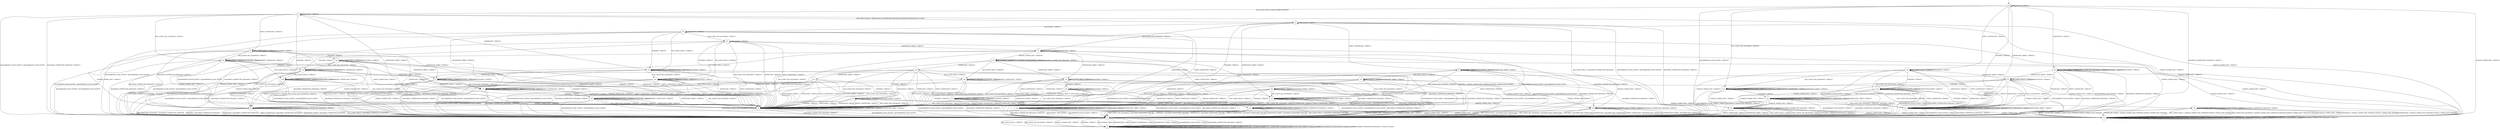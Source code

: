 digraph g {

	s0 [shape="circle" label="s0"];
	s1 [shape="circle" label="s1"];
	s2 [shape="circle" label="s2"];
	s3 [shape="circle" label="s3"];
	s4 [shape="circle" label="s4"];
	s5 [shape="circle" label="s5"];
	s6 [shape="circle" label="s6"];
	s7 [shape="circle" label="s7"];
	s8 [shape="circle" label="s8"];
	s9 [shape="circle" label="s9"];
	s10 [shape="circle" label="s10"];
	s11 [shape="circle" label="s11"];
	s12 [shape="circle" label="s12"];
	s13 [shape="circle" label="s13"];
	s14 [shape="circle" label="s14"];
	s15 [shape="circle" label="s15"];
	s16 [shape="circle" label="s16"];
	s17 [shape="circle" label="s17"];
	s18 [shape="circle" label="s18"];
	s19 [shape="circle" label="s19"];
	s20 [shape="circle" label="s20"];
	s21 [shape="circle" label="s21"];
	s22 [shape="circle" label="s22"];
	s23 [shape="circle" label="s23"];
	s24 [shape="circle" label="s24"];
	s25 [shape="circle" label="s25"];
	s26 [shape="circle" label="s26"];
	s27 [shape="circle" label="s27"];
	s28 [shape="circle" label="s28"];
	s29 [shape="circle" label="s29"];
	s30 [shape="circle" label="s30"];
	s31 [shape="circle" label="s31"];
	s32 [shape="circle" label="s32"];
	s33 [shape="circle" label="s33"];
	s34 [shape="circle" label="s34"];
	s35 [shape="circle" label="s35"];
	s36 [shape="circle" label="s36"];
	s37 [shape="circle" label="s37"];
	s38 [shape="circle" label="s38"];
	s39 [shape="circle" label="s39"];
	s40 [shape="circle" label="s40"];
	s41 [shape="circle" label="s41"];
	s42 [shape="circle" label="s42"];
	s43 [shape="circle" label="s43"];
	s44 [shape="circle" label="s44"];
	s0 -> s1 [label="RSA_CLIENT_HELLO / HELLO_VERIFY_REQUEST"];
	s0 -> s12 [label="RSA_CLIENT_KEY_EXCHANGE / TIMEOUT"];
	s0 -> s11 [label="CHANGE_CIPHER_SPEC / TIMEOUT"];
	s0 -> s21 [label="FINISHED / TIMEOUT"];
	s0 -> s0 [label="APPLICATION / TIMEOUT"];
	s0 -> s29 [label="CERTIFICATE / TIMEOUT"];
	s0 -> s42 [label="EMPTY_CERTIFICATE / TIMEOUT"];
	s0 -> s21 [label="CERTIFICATE_VERIFY / TIMEOUT"];
	s0 -> s3 [label="Alert(WARNING,CLOSE_NOTIFY) / TIMEOUT"];
	s0 -> s3 [label="Alert(FATAL,UNEXPECTED_MESSAGE) / TIMEOUT"];
	s1 -> s2 [label="RSA_CLIENT_HELLO / SERVER_HELLO,CERTIFICATE,CERTIFICATE_REQUEST,SERVER_HELLO_DONE"];
	s1 -> s16 [label="RSA_CLIENT_KEY_EXCHANGE / TIMEOUT"];
	s1 -> s11 [label="CHANGE_CIPHER_SPEC / TIMEOUT"];
	s1 -> s8 [label="FINISHED / TIMEOUT"];
	s1 -> s1 [label="APPLICATION / TIMEOUT"];
	s1 -> s18 [label="CERTIFICATE / TIMEOUT"];
	s1 -> s5 [label="EMPTY_CERTIFICATE / TIMEOUT"];
	s1 -> s8 [label="CERTIFICATE_VERIFY / TIMEOUT"];
	s1 -> s3 [label="Alert(WARNING,CLOSE_NOTIFY) / Alert(WARNING,CLOSE_NOTIFY)"];
	s1 -> s3 [label="Alert(FATAL,UNEXPECTED_MESSAGE) / TIMEOUT"];
	s2 -> s3 [label="RSA_CLIENT_HELLO / Alert(FATAL,UNEXPECTED_MESSAGE)"];
	s2 -> s13 [label="RSA_CLIENT_KEY_EXCHANGE / TIMEOUT"];
	s2 -> s11 [label="CHANGE_CIPHER_SPEC / TIMEOUT"];
	s2 -> s8 [label="FINISHED / TIMEOUT"];
	s2 -> s2 [label="APPLICATION / TIMEOUT"];
	s2 -> s26 [label="CERTIFICATE / TIMEOUT"];
	s2 -> s9 [label="EMPTY_CERTIFICATE / TIMEOUT"];
	s2 -> s8 [label="CERTIFICATE_VERIFY / TIMEOUT"];
	s2 -> s3 [label="Alert(WARNING,CLOSE_NOTIFY) / Alert(WARNING,CLOSE_NOTIFY)"];
	s2 -> s3 [label="Alert(FATAL,UNEXPECTED_MESSAGE) / TIMEOUT"];
	s3 -> s4 [label="RSA_CLIENT_HELLO / TIMEOUT"];
	s3 -> s4 [label="RSA_CLIENT_KEY_EXCHANGE / TIMEOUT"];
	s3 -> s4 [label="CHANGE_CIPHER_SPEC / TIMEOUT"];
	s3 -> s4 [label="FINISHED / TIMEOUT"];
	s3 -> s4 [label="APPLICATION / TIMEOUT"];
	s3 -> s4 [label="CERTIFICATE / TIMEOUT"];
	s3 -> s4 [label="EMPTY_CERTIFICATE / TIMEOUT"];
	s3 -> s4 [label="CERTIFICATE_VERIFY / TIMEOUT"];
	s3 -> s4 [label="Alert(WARNING,CLOSE_NOTIFY) / TIMEOUT"];
	s3 -> s4 [label="Alert(FATAL,UNEXPECTED_MESSAGE) / TIMEOUT"];
	s4 -> s4 [label="RSA_CLIENT_HELLO / SOCKET_CLOSED"];
	s4 -> s4 [label="RSA_CLIENT_KEY_EXCHANGE / SOCKET_CLOSED"];
	s4 -> s4 [label="CHANGE_CIPHER_SPEC / SOCKET_CLOSED"];
	s4 -> s4 [label="FINISHED / SOCKET_CLOSED"];
	s4 -> s4 [label="APPLICATION / SOCKET_CLOSED"];
	s4 -> s4 [label="CERTIFICATE / SOCKET_CLOSED"];
	s4 -> s4 [label="EMPTY_CERTIFICATE / SOCKET_CLOSED"];
	s4 -> s4 [label="CERTIFICATE_VERIFY / SOCKET_CLOSED"];
	s4 -> s4 [label="Alert(WARNING,CLOSE_NOTIFY) / SOCKET_CLOSED"];
	s4 -> s4 [label="Alert(FATAL,UNEXPECTED_MESSAGE) / SOCKET_CLOSED"];
	s5 -> s5 [label="RSA_CLIENT_HELLO / TIMEOUT"];
	s5 -> s16 [label="RSA_CLIENT_KEY_EXCHANGE / TIMEOUT"];
	s5 -> s6 [label="CHANGE_CIPHER_SPEC / TIMEOUT"];
	s5 -> s28 [label="FINISHED / TIMEOUT"];
	s5 -> s5 [label="APPLICATION / TIMEOUT"];
	s5 -> s8 [label="CERTIFICATE / TIMEOUT"];
	s5 -> s8 [label="EMPTY_CERTIFICATE / TIMEOUT"];
	s5 -> s7 [label="CERTIFICATE_VERIFY / TIMEOUT"];
	s5 -> s3 [label="Alert(WARNING,CLOSE_NOTIFY) / Alert(WARNING,CLOSE_NOTIFY)"];
	s5 -> s3 [label="Alert(FATAL,UNEXPECTED_MESSAGE) / TIMEOUT"];
	s6 -> s3 [label="RSA_CLIENT_HELLO / Alert(FATAL,UNEXPECTED_MESSAGE)"];
	s6 -> s3 [label="RSA_CLIENT_KEY_EXCHANGE / Alert(FATAL,UNEXPECTED_MESSAGE)"];
	s6 -> s11 [label="CHANGE_CIPHER_SPEC / TIMEOUT"];
	s6 -> s3 [label="FINISHED / Alert(FATAL,UNEXPECTED_MESSAGE)"];
	s6 -> s6 [label="APPLICATION / TIMEOUT"];
	s6 -> s3 [label="CERTIFICATE / Alert(FATAL,UNEXPECTED_MESSAGE)"];
	s6 -> s3 [label="EMPTY_CERTIFICATE / Alert(FATAL,UNEXPECTED_MESSAGE)"];
	s6 -> s3 [label="CERTIFICATE_VERIFY / Alert(FATAL,UNEXPECTED_MESSAGE)"];
	s6 -> s6 [label="Alert(WARNING,CLOSE_NOTIFY) / TIMEOUT"];
	s6 -> s6 [label="Alert(FATAL,UNEXPECTED_MESSAGE) / TIMEOUT"];
	s7 -> s7 [label="RSA_CLIENT_HELLO / TIMEOUT"];
	s7 -> s17 [label="RSA_CLIENT_KEY_EXCHANGE / TIMEOUT"];
	s7 -> s6 [label="CHANGE_CIPHER_SPEC / TIMEOUT"];
	s7 -> s7 [label="FINISHED / TIMEOUT"];
	s7 -> s7 [label="APPLICATION / TIMEOUT"];
	s7 -> s8 [label="CERTIFICATE / TIMEOUT"];
	s7 -> s8 [label="EMPTY_CERTIFICATE / TIMEOUT"];
	s7 -> s8 [label="CERTIFICATE_VERIFY / TIMEOUT"];
	s7 -> s3 [label="Alert(WARNING,CLOSE_NOTIFY) / Alert(WARNING,CLOSE_NOTIFY)"];
	s7 -> s3 [label="Alert(FATAL,UNEXPECTED_MESSAGE) / TIMEOUT"];
	s8 -> s8 [label="RSA_CLIENT_HELLO / TIMEOUT"];
	s8 -> s8 [label="RSA_CLIENT_KEY_EXCHANGE / TIMEOUT"];
	s8 -> s11 [label="CHANGE_CIPHER_SPEC / TIMEOUT"];
	s8 -> s8 [label="FINISHED / TIMEOUT"];
	s8 -> s8 [label="APPLICATION / TIMEOUT"];
	s8 -> s8 [label="CERTIFICATE / TIMEOUT"];
	s8 -> s8 [label="EMPTY_CERTIFICATE / TIMEOUT"];
	s8 -> s8 [label="CERTIFICATE_VERIFY / TIMEOUT"];
	s8 -> s3 [label="Alert(WARNING,CLOSE_NOTIFY) / Alert(WARNING,CLOSE_NOTIFY)"];
	s8 -> s3 [label="Alert(FATAL,UNEXPECTED_MESSAGE) / TIMEOUT"];
	s9 -> s31 [label="RSA_CLIENT_HELLO / TIMEOUT"];
	s9 -> s19 [label="RSA_CLIENT_KEY_EXCHANGE / TIMEOUT"];
	s9 -> s10 [label="CHANGE_CIPHER_SPEC / TIMEOUT"];
	s9 -> s9 [label="FINISHED / TIMEOUT"];
	s9 -> s9 [label="APPLICATION / TIMEOUT"];
	s9 -> s8 [label="CERTIFICATE / TIMEOUT"];
	s9 -> s8 [label="EMPTY_CERTIFICATE / TIMEOUT"];
	s9 -> s9 [label="CERTIFICATE_VERIFY / TIMEOUT"];
	s9 -> s3 [label="Alert(WARNING,CLOSE_NOTIFY) / Alert(WARNING,CLOSE_NOTIFY)"];
	s9 -> s3 [label="Alert(FATAL,UNEXPECTED_MESSAGE) / TIMEOUT"];
	s10 -> s3 [label="RSA_CLIENT_HELLO / Alert(FATAL,BAD_CERTIFICATE)"];
	s10 -> s3 [label="RSA_CLIENT_KEY_EXCHANGE / Alert(FATAL,BAD_CERTIFICATE)"];
	s10 -> s11 [label="CHANGE_CIPHER_SPEC / TIMEOUT"];
	s10 -> s3 [label="FINISHED / Alert(FATAL,BAD_CERTIFICATE)"];
	s10 -> s10 [label="APPLICATION / TIMEOUT"];
	s10 -> s3 [label="CERTIFICATE / Alert(FATAL,BAD_CERTIFICATE)"];
	s10 -> s3 [label="EMPTY_CERTIFICATE / Alert(FATAL,BAD_CERTIFICATE)"];
	s10 -> s3 [label="CERTIFICATE_VERIFY / Alert(FATAL,BAD_CERTIFICATE)"];
	s10 -> s10 [label="Alert(WARNING,CLOSE_NOTIFY) / TIMEOUT"];
	s10 -> s10 [label="Alert(FATAL,UNEXPECTED_MESSAGE) / TIMEOUT"];
	s11 -> s11 [label="RSA_CLIENT_HELLO / TIMEOUT"];
	s11 -> s11 [label="RSA_CLIENT_KEY_EXCHANGE / TIMEOUT"];
	s11 -> s11 [label="CHANGE_CIPHER_SPEC / TIMEOUT"];
	s11 -> s11 [label="FINISHED / TIMEOUT"];
	s11 -> s11 [label="APPLICATION / TIMEOUT"];
	s11 -> s11 [label="CERTIFICATE / TIMEOUT"];
	s11 -> s11 [label="EMPTY_CERTIFICATE / TIMEOUT"];
	s11 -> s11 [label="CERTIFICATE_VERIFY / TIMEOUT"];
	s11 -> s11 [label="Alert(WARNING,CLOSE_NOTIFY) / TIMEOUT"];
	s11 -> s11 [label="Alert(FATAL,UNEXPECTED_MESSAGE) / TIMEOUT"];
	s12 -> s12 [label="RSA_CLIENT_HELLO / TIMEOUT"];
	s12 -> s21 [label="RSA_CLIENT_KEY_EXCHANGE / TIMEOUT"];
	s12 -> s20 [label="CHANGE_CIPHER_SPEC / TIMEOUT"];
	s12 -> s22 [label="FINISHED / TIMEOUT"];
	s12 -> s12 [label="APPLICATION / TIMEOUT"];
	s12 -> s12 [label="CERTIFICATE / TIMEOUT"];
	s12 -> s12 [label="EMPTY_CERTIFICATE / TIMEOUT"];
	s12 -> s12 [label="CERTIFICATE_VERIFY / TIMEOUT"];
	s12 -> s3 [label="Alert(WARNING,CLOSE_NOTIFY) / TIMEOUT"];
	s12 -> s3 [label="Alert(FATAL,UNEXPECTED_MESSAGE) / TIMEOUT"];
	s13 -> s38 [label="RSA_CLIENT_HELLO / TIMEOUT"];
	s13 -> s8 [label="RSA_CLIENT_KEY_EXCHANGE / TIMEOUT"];
	s13 -> s23 [label="CHANGE_CIPHER_SPEC / TIMEOUT"];
	s13 -> s33 [label="FINISHED / TIMEOUT"];
	s13 -> s13 [label="APPLICATION / TIMEOUT"];
	s13 -> s13 [label="CERTIFICATE / TIMEOUT"];
	s13 -> s19 [label="EMPTY_CERTIFICATE / TIMEOUT"];
	s13 -> s14 [label="CERTIFICATE_VERIFY / TIMEOUT"];
	s13 -> s3 [label="Alert(WARNING,CLOSE_NOTIFY) / Alert(WARNING,CLOSE_NOTIFY)"];
	s13 -> s3 [label="Alert(FATAL,UNEXPECTED_MESSAGE) / TIMEOUT"];
	s14 -> s14 [label="RSA_CLIENT_HELLO / TIMEOUT"];
	s14 -> s8 [label="RSA_CLIENT_KEY_EXCHANGE / TIMEOUT"];
	s14 -> s15 [label="CHANGE_CIPHER_SPEC / TIMEOUT"];
	s14 -> s39 [label="FINISHED / TIMEOUT"];
	s14 -> s14 [label="APPLICATION / TIMEOUT"];
	s14 -> s37 [label="CERTIFICATE / TIMEOUT"];
	s14 -> s37 [label="EMPTY_CERTIFICATE / TIMEOUT"];
	s14 -> s8 [label="CERTIFICATE_VERIFY / TIMEOUT"];
	s14 -> s3 [label="Alert(WARNING,CLOSE_NOTIFY) / Alert(WARNING,CLOSE_NOTIFY)"];
	s14 -> s3 [label="Alert(FATAL,UNEXPECTED_MESSAGE) / TIMEOUT"];
	s15 -> s3 [label="RSA_CLIENT_HELLO / Alert(FATAL,HANDSHAKE_FAILURE)"];
	s15 -> s3 [label="RSA_CLIENT_KEY_EXCHANGE / Alert(FATAL,HANDSHAKE_FAILURE)"];
	s15 -> s11 [label="CHANGE_CIPHER_SPEC / TIMEOUT"];
	s15 -> s3 [label="FINISHED / Alert(FATAL,HANDSHAKE_FAILURE)"];
	s15 -> s15 [label="APPLICATION / TIMEOUT"];
	s15 -> s3 [label="CERTIFICATE / Alert(FATAL,HANDSHAKE_FAILURE)"];
	s15 -> s3 [label="EMPTY_CERTIFICATE / Alert(FATAL,HANDSHAKE_FAILURE)"];
	s15 -> s3 [label="CERTIFICATE_VERIFY / Alert(FATAL,HANDSHAKE_FAILURE)"];
	s15 -> s15 [label="Alert(WARNING,CLOSE_NOTIFY) / TIMEOUT"];
	s15 -> s15 [label="Alert(FATAL,UNEXPECTED_MESSAGE) / TIMEOUT"];
	s16 -> s38 [label="RSA_CLIENT_HELLO / TIMEOUT"];
	s16 -> s8 [label="RSA_CLIENT_KEY_EXCHANGE / TIMEOUT"];
	s16 -> s6 [label="CHANGE_CIPHER_SPEC / TIMEOUT"];
	s16 -> s33 [label="FINISHED / TIMEOUT"];
	s16 -> s16 [label="APPLICATION / TIMEOUT"];
	s16 -> s16 [label="CERTIFICATE / TIMEOUT"];
	s16 -> s16 [label="EMPTY_CERTIFICATE / TIMEOUT"];
	s16 -> s17 [label="CERTIFICATE_VERIFY / TIMEOUT"];
	s16 -> s3 [label="Alert(WARNING,CLOSE_NOTIFY) / Alert(WARNING,CLOSE_NOTIFY)"];
	s16 -> s3 [label="Alert(FATAL,UNEXPECTED_MESSAGE) / TIMEOUT"];
	s17 -> s17 [label="RSA_CLIENT_HELLO / TIMEOUT"];
	s17 -> s8 [label="RSA_CLIENT_KEY_EXCHANGE / TIMEOUT"];
	s17 -> s6 [label="CHANGE_CIPHER_SPEC / TIMEOUT"];
	s17 -> s40 [label="FINISHED / TIMEOUT"];
	s17 -> s17 [label="APPLICATION / TIMEOUT"];
	s17 -> s17 [label="CERTIFICATE / TIMEOUT"];
	s17 -> s17 [label="EMPTY_CERTIFICATE / TIMEOUT"];
	s17 -> s8 [label="CERTIFICATE_VERIFY / TIMEOUT"];
	s17 -> s3 [label="Alert(WARNING,CLOSE_NOTIFY) / Alert(WARNING,CLOSE_NOTIFY)"];
	s17 -> s3 [label="Alert(FATAL,UNEXPECTED_MESSAGE) / TIMEOUT"];
	s18 -> s18 [label="RSA_CLIENT_HELLO / TIMEOUT"];
	s18 -> s30 [label="RSA_CLIENT_KEY_EXCHANGE / TIMEOUT"];
	s18 -> s11 [label="CHANGE_CIPHER_SPEC / TIMEOUT"];
	s18 -> s18 [label="FINISHED / TIMEOUT"];
	s18 -> s18 [label="APPLICATION / TIMEOUT"];
	s18 -> s8 [label="CERTIFICATE / TIMEOUT"];
	s18 -> s8 [label="EMPTY_CERTIFICATE / TIMEOUT"];
	s18 -> s7 [label="CERTIFICATE_VERIFY / TIMEOUT"];
	s18 -> s3 [label="Alert(WARNING,CLOSE_NOTIFY) / Alert(WARNING,CLOSE_NOTIFY)"];
	s18 -> s3 [label="Alert(FATAL,UNEXPECTED_MESSAGE) / TIMEOUT"];
	s19 -> s19 [label="RSA_CLIENT_HELLO / TIMEOUT"];
	s19 -> s8 [label="RSA_CLIENT_KEY_EXCHANGE / TIMEOUT"];
	s19 -> s10 [label="CHANGE_CIPHER_SPEC / TIMEOUT"];
	s19 -> s19 [label="FINISHED / TIMEOUT"];
	s19 -> s19 [label="APPLICATION / TIMEOUT"];
	s19 -> s8 [label="CERTIFICATE / TIMEOUT"];
	s19 -> s8 [label="EMPTY_CERTIFICATE / TIMEOUT"];
	s19 -> s19 [label="CERTIFICATE_VERIFY / TIMEOUT"];
	s19 -> s3 [label="Alert(WARNING,CLOSE_NOTIFY) / Alert(WARNING,CLOSE_NOTIFY)"];
	s19 -> s3 [label="Alert(FATAL,UNEXPECTED_MESSAGE) / TIMEOUT"];
	s20 -> s3 [label="RSA_CLIENT_HELLO / TIMEOUT"];
	s20 -> s3 [label="RSA_CLIENT_KEY_EXCHANGE / TIMEOUT"];
	s20 -> s11 [label="CHANGE_CIPHER_SPEC / TIMEOUT"];
	s20 -> s3 [label="FINISHED / TIMEOUT"];
	s20 -> s20 [label="APPLICATION / TIMEOUT"];
	s20 -> s3 [label="CERTIFICATE / TIMEOUT"];
	s20 -> s3 [label="EMPTY_CERTIFICATE / TIMEOUT"];
	s20 -> s3 [label="CERTIFICATE_VERIFY / TIMEOUT"];
	s20 -> s20 [label="Alert(WARNING,CLOSE_NOTIFY) / TIMEOUT"];
	s20 -> s20 [label="Alert(FATAL,UNEXPECTED_MESSAGE) / TIMEOUT"];
	s21 -> s21 [label="RSA_CLIENT_HELLO / TIMEOUT"];
	s21 -> s21 [label="RSA_CLIENT_KEY_EXCHANGE / TIMEOUT"];
	s21 -> s11 [label="CHANGE_CIPHER_SPEC / TIMEOUT"];
	s21 -> s21 [label="FINISHED / TIMEOUT"];
	s21 -> s21 [label="APPLICATION / TIMEOUT"];
	s21 -> s21 [label="CERTIFICATE / TIMEOUT"];
	s21 -> s21 [label="EMPTY_CERTIFICATE / TIMEOUT"];
	s21 -> s21 [label="CERTIFICATE_VERIFY / TIMEOUT"];
	s21 -> s3 [label="Alert(WARNING,CLOSE_NOTIFY) / TIMEOUT"];
	s21 -> s3 [label="Alert(FATAL,UNEXPECTED_MESSAGE) / TIMEOUT"];
	s22 -> s22 [label="RSA_CLIENT_HELLO / TIMEOUT"];
	s22 -> s21 [label="RSA_CLIENT_KEY_EXCHANGE / TIMEOUT"];
	s22 -> s20 [label="CHANGE_CIPHER_SPEC / TIMEOUT"];
	s22 -> s21 [label="FINISHED / TIMEOUT"];
	s22 -> s22 [label="APPLICATION / TIMEOUT"];
	s22 -> s22 [label="CERTIFICATE / TIMEOUT"];
	s22 -> s22 [label="EMPTY_CERTIFICATE / TIMEOUT"];
	s22 -> s22 [label="CERTIFICATE_VERIFY / TIMEOUT"];
	s22 -> s3 [label="Alert(WARNING,CLOSE_NOTIFY) / TIMEOUT"];
	s22 -> s3 [label="Alert(FATAL,UNEXPECTED_MESSAGE) / TIMEOUT"];
	s23 -> s25 [label="RSA_CLIENT_HELLO / TIMEOUT"];
	s23 -> s8 [label="RSA_CLIENT_KEY_EXCHANGE / TIMEOUT"];
	s23 -> s11 [label="CHANGE_CIPHER_SPEC / TIMEOUT"];
	s23 -> s24 [label="FINISHED / CHANGE_CIPHER_SPEC,FINISHED,CHANGE_CIPHER_SPEC,FINISHED"];
	s23 -> s23 [label="APPLICATION / TIMEOUT"];
	s23 -> s34 [label="CERTIFICATE / TIMEOUT"];
	s23 -> s19 [label="EMPTY_CERTIFICATE / TIMEOUT"];
	s23 -> s14 [label="CERTIFICATE_VERIFY / TIMEOUT"];
	s23 -> s23 [label="Alert(WARNING,CLOSE_NOTIFY) / TIMEOUT"];
	s23 -> s23 [label="Alert(FATAL,UNEXPECTED_MESSAGE) / TIMEOUT"];
	s24 -> s24 [label="RSA_CLIENT_HELLO / TIMEOUT"];
	s24 -> s24 [label="RSA_CLIENT_KEY_EXCHANGE / TIMEOUT"];
	s24 -> s11 [label="CHANGE_CIPHER_SPEC / TIMEOUT"];
	s24 -> s24 [label="FINISHED / TIMEOUT"];
	s24 -> s3 [label="APPLICATION / APPLICATION"];
	s24 -> s24 [label="CERTIFICATE / TIMEOUT"];
	s24 -> s24 [label="EMPTY_CERTIFICATE / TIMEOUT"];
	s24 -> s24 [label="CERTIFICATE_VERIFY / TIMEOUT"];
	s24 -> s3 [label="Alert(WARNING,CLOSE_NOTIFY) / TIMEOUT"];
	s24 -> s3 [label="Alert(FATAL,UNEXPECTED_MESSAGE) / TIMEOUT"];
	s25 -> s8 [label="RSA_CLIENT_HELLO / TIMEOUT"];
	s25 -> s8 [label="RSA_CLIENT_KEY_EXCHANGE / TIMEOUT"];
	s25 -> s6 [label="CHANGE_CIPHER_SPEC / TIMEOUT"];
	s25 -> s25 [label="FINISHED / TIMEOUT"];
	s25 -> s8 [label="APPLICATION / TIMEOUT"];
	s25 -> s25 [label="CERTIFICATE / TIMEOUT"];
	s25 -> s25 [label="EMPTY_CERTIFICATE / TIMEOUT"];
	s25 -> s17 [label="CERTIFICATE_VERIFY / TIMEOUT"];
	s25 -> s3 [label="Alert(WARNING,CLOSE_NOTIFY) / Alert(WARNING,CLOSE_NOTIFY)"];
	s25 -> s3 [label="Alert(FATAL,UNEXPECTED_MESSAGE) / TIMEOUT"];
	s26 -> s18 [label="RSA_CLIENT_HELLO / TIMEOUT"];
	s26 -> s27 [label="RSA_CLIENT_KEY_EXCHANGE / TIMEOUT"];
	s26 -> s11 [label="CHANGE_CIPHER_SPEC / TIMEOUT"];
	s26 -> s18 [label="FINISHED / TIMEOUT"];
	s26 -> s26 [label="APPLICATION / TIMEOUT"];
	s26 -> s8 [label="CERTIFICATE / TIMEOUT"];
	s26 -> s8 [label="EMPTY_CERTIFICATE / TIMEOUT"];
	s26 -> s17 [label="CERTIFICATE_VERIFY / TIMEOUT"];
	s26 -> s3 [label="Alert(WARNING,CLOSE_NOTIFY) / Alert(WARNING,CLOSE_NOTIFY)"];
	s26 -> s3 [label="Alert(FATAL,UNEXPECTED_MESSAGE) / TIMEOUT"];
	s27 -> s30 [label="RSA_CLIENT_HELLO / TIMEOUT"];
	s27 -> s8 [label="RSA_CLIENT_KEY_EXCHANGE / TIMEOUT"];
	s27 -> s11 [label="CHANGE_CIPHER_SPEC / TIMEOUT"];
	s27 -> s30 [label="FINISHED / TIMEOUT"];
	s27 -> s27 [label="APPLICATION / TIMEOUT"];
	s27 -> s8 [label="CERTIFICATE / TIMEOUT"];
	s27 -> s8 [label="EMPTY_CERTIFICATE / TIMEOUT"];
	s27 -> s13 [label="CERTIFICATE_VERIFY / TIMEOUT"];
	s27 -> s3 [label="Alert(WARNING,CLOSE_NOTIFY) / Alert(WARNING,CLOSE_NOTIFY)"];
	s27 -> s3 [label="Alert(FATAL,UNEXPECTED_MESSAGE) / TIMEOUT"];
	s28 -> s28 [label="RSA_CLIENT_HELLO / TIMEOUT"];
	s28 -> s33 [label="RSA_CLIENT_KEY_EXCHANGE / TIMEOUT"];
	s28 -> s6 [label="CHANGE_CIPHER_SPEC / TIMEOUT"];
	s28 -> s8 [label="FINISHED / TIMEOUT"];
	s28 -> s28 [label="APPLICATION / TIMEOUT"];
	s28 -> s8 [label="CERTIFICATE / TIMEOUT"];
	s28 -> s8 [label="EMPTY_CERTIFICATE / TIMEOUT"];
	s28 -> s7 [label="CERTIFICATE_VERIFY / TIMEOUT"];
	s28 -> s3 [label="Alert(WARNING,CLOSE_NOTIFY) / Alert(WARNING,CLOSE_NOTIFY)"];
	s28 -> s3 [label="Alert(FATAL,UNEXPECTED_MESSAGE) / TIMEOUT"];
	s29 -> s29 [label="RSA_CLIENT_HELLO / TIMEOUT"];
	s29 -> s29 [label="RSA_CLIENT_KEY_EXCHANGE / TIMEOUT"];
	s29 -> s11 [label="CHANGE_CIPHER_SPEC / TIMEOUT"];
	s29 -> s29 [label="FINISHED / TIMEOUT"];
	s29 -> s29 [label="APPLICATION / TIMEOUT"];
	s29 -> s21 [label="CERTIFICATE / TIMEOUT"];
	s29 -> s21 [label="EMPTY_CERTIFICATE / TIMEOUT"];
	s29 -> s32 [label="CERTIFICATE_VERIFY / TIMEOUT"];
	s29 -> s3 [label="Alert(WARNING,CLOSE_NOTIFY) / TIMEOUT"];
	s29 -> s3 [label="Alert(FATAL,UNEXPECTED_MESSAGE) / TIMEOUT"];
	s30 -> s30 [label="RSA_CLIENT_HELLO / TIMEOUT"];
	s30 -> s8 [label="RSA_CLIENT_KEY_EXCHANGE / TIMEOUT"];
	s30 -> s11 [label="CHANGE_CIPHER_SPEC / TIMEOUT"];
	s30 -> s30 [label="FINISHED / TIMEOUT"];
	s30 -> s30 [label="APPLICATION / TIMEOUT"];
	s30 -> s8 [label="CERTIFICATE / TIMEOUT"];
	s30 -> s8 [label="EMPTY_CERTIFICATE / TIMEOUT"];
	s30 -> s17 [label="CERTIFICATE_VERIFY / TIMEOUT"];
	s30 -> s3 [label="Alert(WARNING,CLOSE_NOTIFY) / Alert(WARNING,CLOSE_NOTIFY)"];
	s30 -> s3 [label="Alert(FATAL,UNEXPECTED_MESSAGE) / TIMEOUT"];
	s31 -> s8 [label="RSA_CLIENT_HELLO / TIMEOUT"];
	s31 -> s19 [label="RSA_CLIENT_KEY_EXCHANGE / TIMEOUT"];
	s31 -> s10 [label="CHANGE_CIPHER_SPEC / TIMEOUT"];
	s31 -> s44 [label="FINISHED / TIMEOUT"];
	s31 -> s31 [label="APPLICATION / TIMEOUT"];
	s31 -> s8 [label="CERTIFICATE / TIMEOUT"];
	s31 -> s8 [label="EMPTY_CERTIFICATE / TIMEOUT"];
	s31 -> s31 [label="CERTIFICATE_VERIFY / TIMEOUT"];
	s31 -> s3 [label="Alert(WARNING,CLOSE_NOTIFY) / Alert(WARNING,CLOSE_NOTIFY)"];
	s31 -> s3 [label="Alert(FATAL,UNEXPECTED_MESSAGE) / TIMEOUT"];
	s32 -> s32 [label="RSA_CLIENT_HELLO / TIMEOUT"];
	s32 -> s12 [label="RSA_CLIENT_KEY_EXCHANGE / TIMEOUT"];
	s32 -> s20 [label="CHANGE_CIPHER_SPEC / TIMEOUT"];
	s32 -> s43 [label="FINISHED / TIMEOUT"];
	s32 -> s32 [label="APPLICATION / TIMEOUT"];
	s32 -> s21 [label="CERTIFICATE / TIMEOUT"];
	s32 -> s21 [label="EMPTY_CERTIFICATE / TIMEOUT"];
	s32 -> s21 [label="CERTIFICATE_VERIFY / TIMEOUT"];
	s32 -> s3 [label="Alert(WARNING,CLOSE_NOTIFY) / TIMEOUT"];
	s32 -> s3 [label="Alert(FATAL,UNEXPECTED_MESSAGE) / TIMEOUT"];
	s33 -> s38 [label="RSA_CLIENT_HELLO / TIMEOUT"];
	s33 -> s8 [label="RSA_CLIENT_KEY_EXCHANGE / TIMEOUT"];
	s33 -> s6 [label="CHANGE_CIPHER_SPEC / TIMEOUT"];
	s33 -> s8 [label="FINISHED / TIMEOUT"];
	s33 -> s33 [label="APPLICATION / TIMEOUT"];
	s33 -> s33 [label="CERTIFICATE / TIMEOUT"];
	s33 -> s33 [label="EMPTY_CERTIFICATE / TIMEOUT"];
	s33 -> s40 [label="CERTIFICATE_VERIFY / TIMEOUT"];
	s33 -> s3 [label="Alert(WARNING,CLOSE_NOTIFY) / Alert(WARNING,CLOSE_NOTIFY)"];
	s33 -> s3 [label="Alert(FATAL,UNEXPECTED_MESSAGE) / TIMEOUT"];
	s34 -> s25 [label="RSA_CLIENT_HELLO / TIMEOUT"];
	s34 -> s8 [label="RSA_CLIENT_KEY_EXCHANGE / TIMEOUT"];
	s34 -> s6 [label="CHANGE_CIPHER_SPEC / TIMEOUT"];
	s34 -> s35 [label="FINISHED / TIMEOUT"];
	s34 -> s8 [label="APPLICATION / TIMEOUT"];
	s34 -> s8 [label="CERTIFICATE / TIMEOUT"];
	s34 -> s8 [label="EMPTY_CERTIFICATE / TIMEOUT"];
	s34 -> s41 [label="CERTIFICATE_VERIFY / TIMEOUT"];
	s34 -> s3 [label="Alert(WARNING,CLOSE_NOTIFY) / Alert(WARNING,CLOSE_NOTIFY)"];
	s34 -> s3 [label="Alert(FATAL,UNEXPECTED_MESSAGE) / TIMEOUT"];
	s35 -> s35 [label="RSA_CLIENT_HELLO / TIMEOUT"];
	s35 -> s8 [label="RSA_CLIENT_KEY_EXCHANGE / TIMEOUT"];
	s35 -> s36 [label="CHANGE_CIPHER_SPEC / TIMEOUT"];
	s35 -> s8 [label="FINISHED / TIMEOUT"];
	s35 -> s8 [label="APPLICATION / TIMEOUT"];
	s35 -> s8 [label="CERTIFICATE / TIMEOUT"];
	s35 -> s8 [label="EMPTY_CERTIFICATE / TIMEOUT"];
	s35 -> s35 [label="CERTIFICATE_VERIFY / TIMEOUT"];
	s35 -> s3 [label="Alert(WARNING,CLOSE_NOTIFY) / Alert(WARNING,CLOSE_NOTIFY)"];
	s35 -> s3 [label="Alert(FATAL,UNEXPECTED_MESSAGE) / TIMEOUT"];
	s36 -> s11 [label="RSA_CLIENT_HELLO / CHANGE_CIPHER_SPEC,FINISHED,CHANGE_CIPHER_SPEC,FINISHED"];
	s36 -> s11 [label="RSA_CLIENT_KEY_EXCHANGE / CHANGE_CIPHER_SPEC,UNKNOWN_MESSAGE,CHANGE_CIPHER_SPEC,UNKNOWN_MESSAGE"];
	s36 -> s11 [label="CHANGE_CIPHER_SPEC / TIMEOUT"];
	s36 -> s11 [label="FINISHED / CHANGE_CIPHER_SPEC,FINISHED,CHANGE_CIPHER_SPEC,FINISHED"];
	s36 -> s36 [label="APPLICATION / TIMEOUT"];
	s36 -> s11 [label="CERTIFICATE / CHANGE_CIPHER_SPEC,FINISHED,CHANGE_CIPHER_SPEC,FINISHED"];
	s36 -> s11 [label="EMPTY_CERTIFICATE / CHANGE_CIPHER_SPEC,FINISHED,CHANGE_CIPHER_SPEC,FINISHED"];
	s36 -> s11 [label="CERTIFICATE_VERIFY / CHANGE_CIPHER_SPEC,FINISHED,CHANGE_CIPHER_SPEC,FINISHED"];
	s36 -> s36 [label="Alert(WARNING,CLOSE_NOTIFY) / TIMEOUT"];
	s36 -> s36 [label="Alert(FATAL,UNEXPECTED_MESSAGE) / TIMEOUT"];
	s37 -> s37 [label="RSA_CLIENT_HELLO / TIMEOUT"];
	s37 -> s8 [label="RSA_CLIENT_KEY_EXCHANGE / TIMEOUT"];
	s37 -> s15 [label="CHANGE_CIPHER_SPEC / TIMEOUT"];
	s37 -> s37 [label="FINISHED / TIMEOUT"];
	s37 -> s37 [label="APPLICATION / TIMEOUT"];
	s37 -> s8 [label="CERTIFICATE / TIMEOUT"];
	s37 -> s8 [label="EMPTY_CERTIFICATE / TIMEOUT"];
	s37 -> s8 [label="CERTIFICATE_VERIFY / TIMEOUT"];
	s37 -> s3 [label="Alert(WARNING,CLOSE_NOTIFY) / Alert(WARNING,CLOSE_NOTIFY)"];
	s37 -> s3 [label="Alert(FATAL,UNEXPECTED_MESSAGE) / TIMEOUT"];
	s38 -> s8 [label="RSA_CLIENT_HELLO / TIMEOUT"];
	s38 -> s8 [label="RSA_CLIENT_KEY_EXCHANGE / TIMEOUT"];
	s38 -> s6 [label="CHANGE_CIPHER_SPEC / TIMEOUT"];
	s38 -> s38 [label="FINISHED / TIMEOUT"];
	s38 -> s38 [label="APPLICATION / TIMEOUT"];
	s38 -> s38 [label="CERTIFICATE / TIMEOUT"];
	s38 -> s38 [label="EMPTY_CERTIFICATE / TIMEOUT"];
	s38 -> s17 [label="CERTIFICATE_VERIFY / TIMEOUT"];
	s38 -> s3 [label="Alert(WARNING,CLOSE_NOTIFY) / Alert(WARNING,CLOSE_NOTIFY)"];
	s38 -> s3 [label="Alert(FATAL,UNEXPECTED_MESSAGE) / TIMEOUT"];
	s39 -> s39 [label="RSA_CLIENT_HELLO / TIMEOUT"];
	s39 -> s8 [label="RSA_CLIENT_KEY_EXCHANGE / TIMEOUT"];
	s39 -> s15 [label="CHANGE_CIPHER_SPEC / TIMEOUT"];
	s39 -> s8 [label="FINISHED / TIMEOUT"];
	s39 -> s39 [label="APPLICATION / TIMEOUT"];
	s39 -> s37 [label="CERTIFICATE / TIMEOUT"];
	s39 -> s37 [label="EMPTY_CERTIFICATE / TIMEOUT"];
	s39 -> s8 [label="CERTIFICATE_VERIFY / TIMEOUT"];
	s39 -> s3 [label="Alert(WARNING,CLOSE_NOTIFY) / Alert(WARNING,CLOSE_NOTIFY)"];
	s39 -> s3 [label="Alert(FATAL,UNEXPECTED_MESSAGE) / TIMEOUT"];
	s40 -> s40 [label="RSA_CLIENT_HELLO / TIMEOUT"];
	s40 -> s8 [label="RSA_CLIENT_KEY_EXCHANGE / TIMEOUT"];
	s40 -> s6 [label="CHANGE_CIPHER_SPEC / TIMEOUT"];
	s40 -> s8 [label="FINISHED / TIMEOUT"];
	s40 -> s40 [label="APPLICATION / TIMEOUT"];
	s40 -> s40 [label="CERTIFICATE / TIMEOUT"];
	s40 -> s40 [label="EMPTY_CERTIFICATE / TIMEOUT"];
	s40 -> s8 [label="CERTIFICATE_VERIFY / TIMEOUT"];
	s40 -> s3 [label="Alert(WARNING,CLOSE_NOTIFY) / Alert(WARNING,CLOSE_NOTIFY)"];
	s40 -> s3 [label="Alert(FATAL,UNEXPECTED_MESSAGE) / TIMEOUT"];
	s41 -> s17 [label="RSA_CLIENT_HELLO / TIMEOUT"];
	s41 -> s8 [label="RSA_CLIENT_KEY_EXCHANGE / TIMEOUT"];
	s41 -> s6 [label="CHANGE_CIPHER_SPEC / TIMEOUT"];
	s41 -> s35 [label="FINISHED / TIMEOUT"];
	s41 -> s8 [label="APPLICATION / TIMEOUT"];
	s41 -> s8 [label="CERTIFICATE / TIMEOUT"];
	s41 -> s8 [label="EMPTY_CERTIFICATE / TIMEOUT"];
	s41 -> s8 [label="CERTIFICATE_VERIFY / TIMEOUT"];
	s41 -> s3 [label="Alert(WARNING,CLOSE_NOTIFY) / Alert(WARNING,CLOSE_NOTIFY)"];
	s41 -> s3 [label="Alert(FATAL,UNEXPECTED_MESSAGE) / TIMEOUT"];
	s42 -> s42 [label="RSA_CLIENT_HELLO / TIMEOUT"];
	s42 -> s12 [label="RSA_CLIENT_KEY_EXCHANGE / TIMEOUT"];
	s42 -> s20 [label="CHANGE_CIPHER_SPEC / TIMEOUT"];
	s42 -> s43 [label="FINISHED / TIMEOUT"];
	s42 -> s42 [label="APPLICATION / TIMEOUT"];
	s42 -> s21 [label="CERTIFICATE / TIMEOUT"];
	s42 -> s21 [label="EMPTY_CERTIFICATE / TIMEOUT"];
	s42 -> s32 [label="CERTIFICATE_VERIFY / TIMEOUT"];
	s42 -> s3 [label="Alert(WARNING,CLOSE_NOTIFY) / TIMEOUT"];
	s42 -> s3 [label="Alert(FATAL,UNEXPECTED_MESSAGE) / TIMEOUT"];
	s43 -> s43 [label="RSA_CLIENT_HELLO / TIMEOUT"];
	s43 -> s22 [label="RSA_CLIENT_KEY_EXCHANGE / TIMEOUT"];
	s43 -> s20 [label="CHANGE_CIPHER_SPEC / TIMEOUT"];
	s43 -> s21 [label="FINISHED / TIMEOUT"];
	s43 -> s43 [label="APPLICATION / TIMEOUT"];
	s43 -> s21 [label="CERTIFICATE / TIMEOUT"];
	s43 -> s21 [label="EMPTY_CERTIFICATE / TIMEOUT"];
	s43 -> s43 [label="CERTIFICATE_VERIFY / TIMEOUT"];
	s43 -> s3 [label="Alert(WARNING,CLOSE_NOTIFY) / TIMEOUT"];
	s43 -> s3 [label="Alert(FATAL,UNEXPECTED_MESSAGE) / TIMEOUT"];
	s44 -> s8 [label="RSA_CLIENT_HELLO / TIMEOUT"];
	s44 -> s19 [label="RSA_CLIENT_KEY_EXCHANGE / TIMEOUT"];
	s44 -> s10 [label="CHANGE_CIPHER_SPEC / TIMEOUT"];
	s44 -> s8 [label="FINISHED / TIMEOUT"];
	s44 -> s44 [label="APPLICATION / TIMEOUT"];
	s44 -> s8 [label="CERTIFICATE / TIMEOUT"];
	s44 -> s8 [label="EMPTY_CERTIFICATE / TIMEOUT"];
	s44 -> s44 [label="CERTIFICATE_VERIFY / TIMEOUT"];
	s44 -> s3 [label="Alert(WARNING,CLOSE_NOTIFY) / Alert(WARNING,CLOSE_NOTIFY)"];
	s44 -> s3 [label="Alert(FATAL,UNEXPECTED_MESSAGE) / TIMEOUT"];

__start0 [label="" shape="none" width="0" height="0"];
__start0 -> s0;

}
